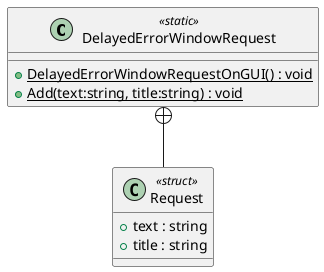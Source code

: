 @startuml
class DelayedErrorWindowRequest <<static>> {
    + {static} DelayedErrorWindowRequestOnGUI() : void
    + {static} Add(text:string, title:string) : void
}
class Request <<struct>> {
    + text : string
    + title : string
}
DelayedErrorWindowRequest +-- Request
@enduml
